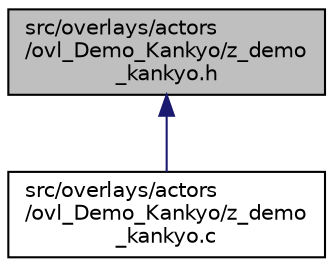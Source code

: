 digraph "src/overlays/actors/ovl_Demo_Kankyo/z_demo_kankyo.h"
{
 // LATEX_PDF_SIZE
  edge [fontname="Helvetica",fontsize="10",labelfontname="Helvetica",labelfontsize="10"];
  node [fontname="Helvetica",fontsize="10",shape=record];
  Node1 [label="src/overlays/actors\l/ovl_Demo_Kankyo/z_demo\l_kankyo.h",height=0.2,width=0.4,color="black", fillcolor="grey75", style="filled", fontcolor="black",tooltip=" "];
  Node1 -> Node2 [dir="back",color="midnightblue",fontsize="10",style="solid",fontname="Helvetica"];
  Node2 [label="src/overlays/actors\l/ovl_Demo_Kankyo/z_demo\l_kankyo.c",height=0.2,width=0.4,color="black", fillcolor="white", style="filled",URL="$da/d76/z__demo__kankyo_8c.html",tooltip=" "];
}
